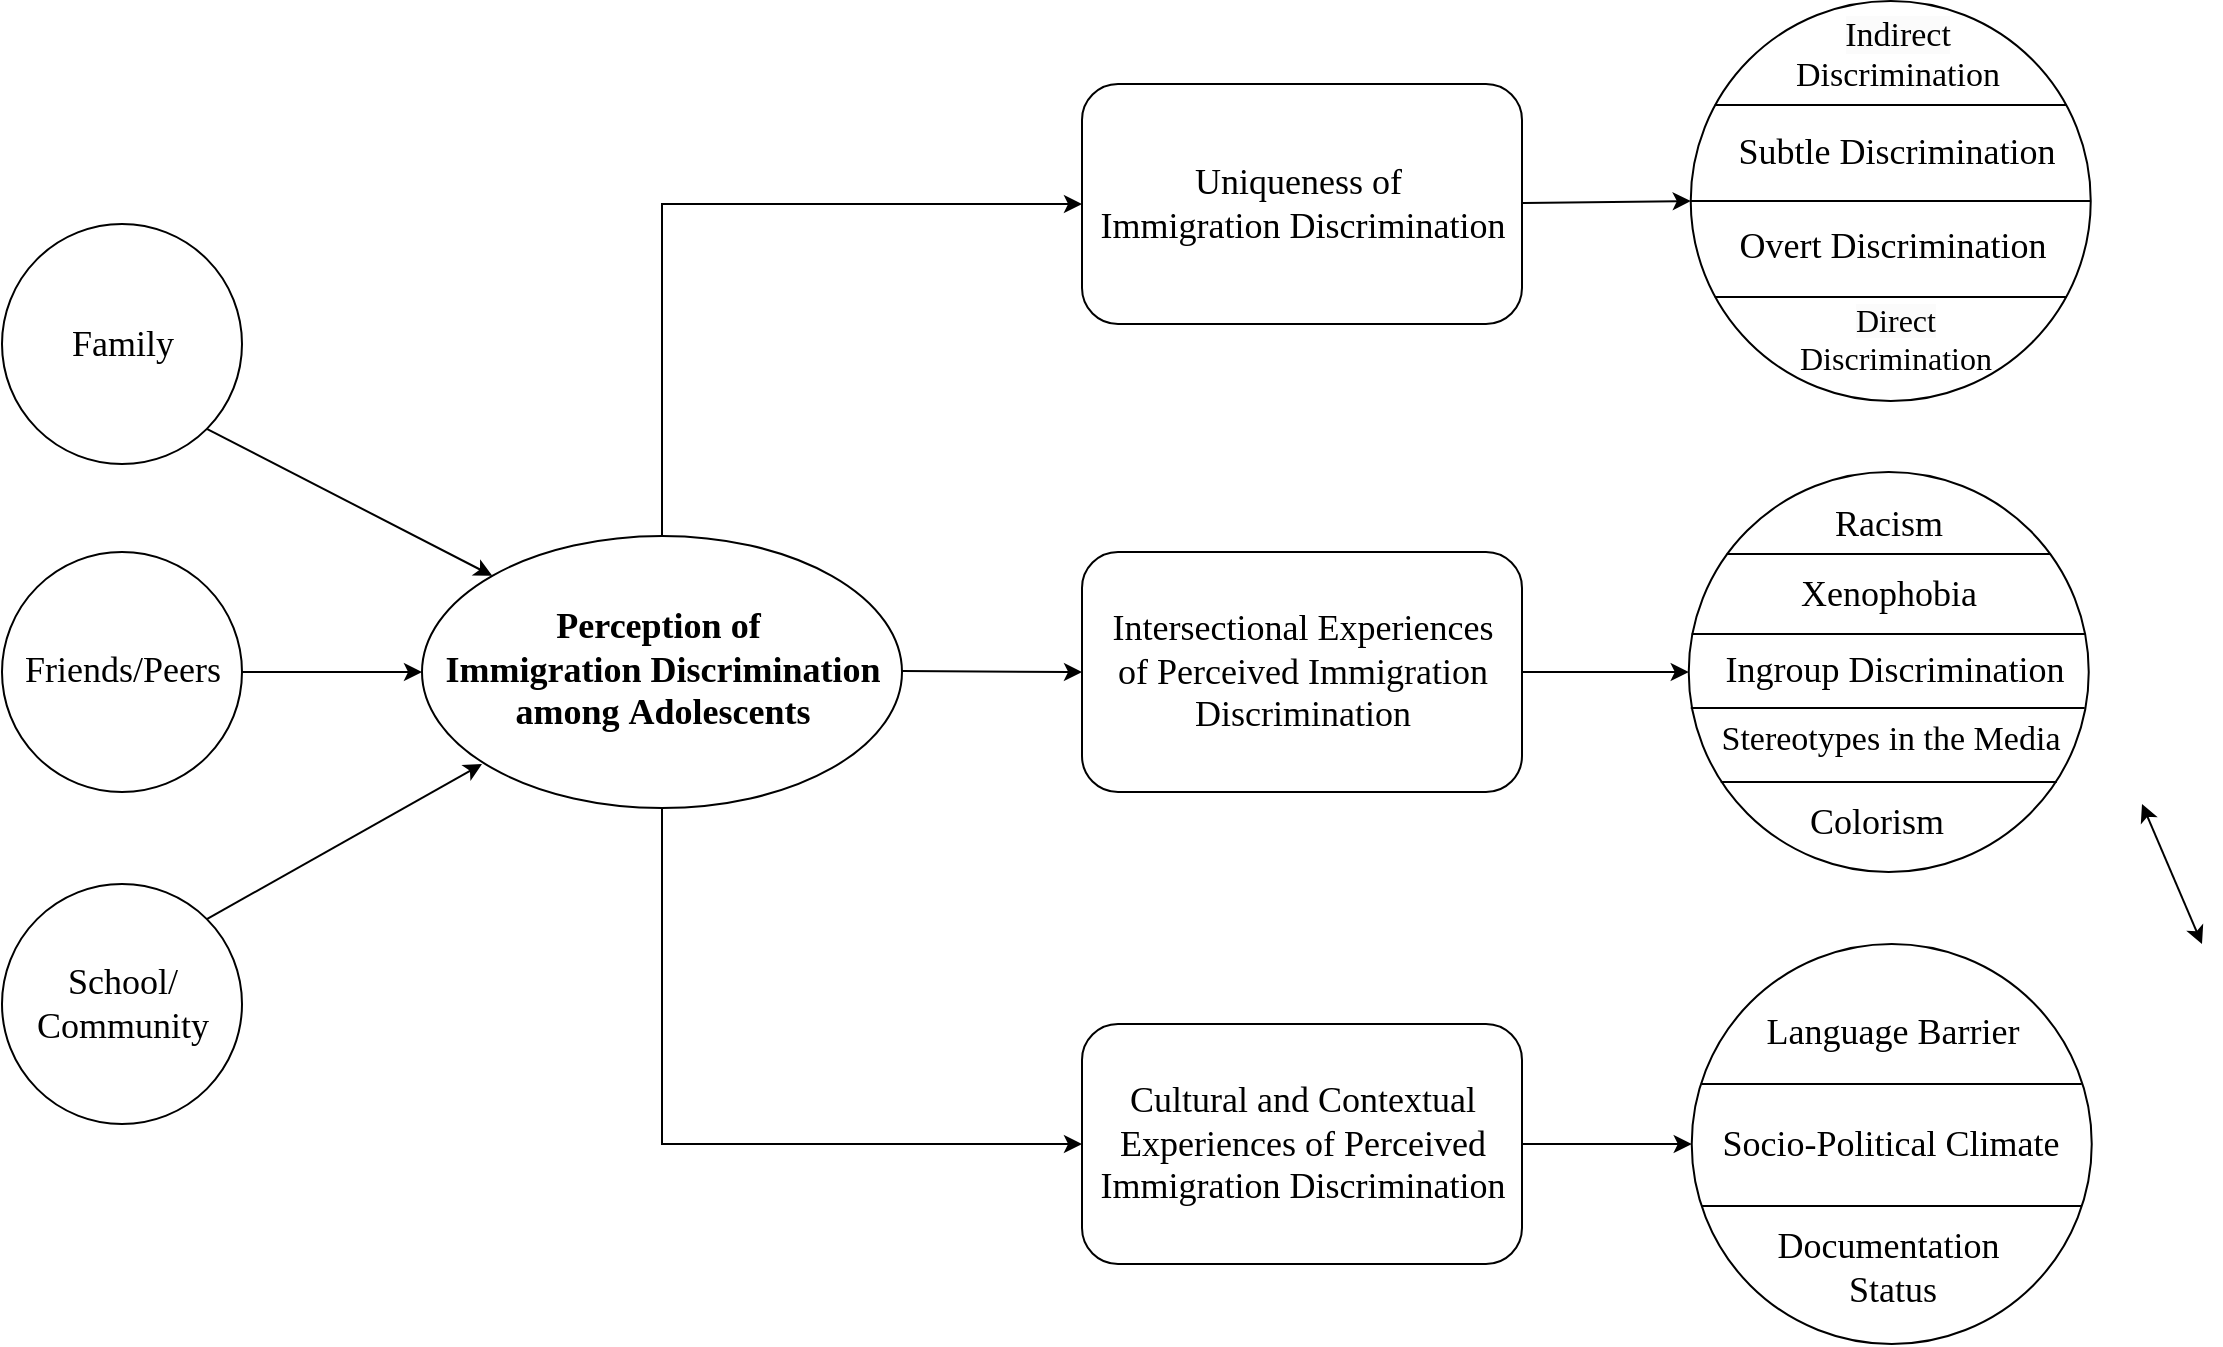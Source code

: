 <mxfile version="24.4.6" type="github">
  <diagram name="Page-1" id="T8L8l-l0xfYRDc2yPp9P">
    <mxGraphModel dx="2017" dy="1035" grid="1" gridSize="10" guides="1" tooltips="1" connect="1" arrows="1" fold="1" page="1" pageScale="1" pageWidth="1169" pageHeight="827" math="0" shadow="0">
      <root>
        <mxCell id="0" />
        <mxCell id="1" parent="0" />
        <mxCell id="K7_w2QCnUeSxzUvsQyZu-1" value="" style="ellipse;whiteSpace=wrap;html=1;" vertex="1" parent="1">
          <mxGeometry x="250" y="346" width="240" height="136" as="geometry" />
        </mxCell>
        <mxCell id="K7_w2QCnUeSxzUvsQyZu-2" value="" style="ellipse;whiteSpace=wrap;html=1;aspect=fixed;" vertex="1" parent="1">
          <mxGeometry x="40" y="190" width="120" height="120" as="geometry" />
        </mxCell>
        <mxCell id="K7_w2QCnUeSxzUvsQyZu-7" value="" style="rounded=1;whiteSpace=wrap;html=1;" vertex="1" parent="1">
          <mxGeometry x="580" y="590" width="220" height="120" as="geometry" />
        </mxCell>
        <mxCell id="K7_w2QCnUeSxzUvsQyZu-8" value="" style="ellipse;whiteSpace=wrap;html=1;aspect=fixed;" vertex="1" parent="1">
          <mxGeometry x="883.37" y="314" width="200" height="200" as="geometry" />
        </mxCell>
        <mxCell id="K7_w2QCnUeSxzUvsQyZu-9" value="" style="ellipse;whiteSpace=wrap;html=1;aspect=fixed;" vertex="1" parent="1">
          <mxGeometry x="884.37" y="78.5" width="200" height="200" as="geometry" />
        </mxCell>
        <mxCell id="K7_w2QCnUeSxzUvsQyZu-10" value="" style="ellipse;whiteSpace=wrap;html=1;aspect=fixed;" vertex="1" parent="1">
          <mxGeometry x="884.87" y="550" width="200" height="200" as="geometry" />
        </mxCell>
        <mxCell id="K7_w2QCnUeSxzUvsQyZu-11" value="" style="rounded=1;whiteSpace=wrap;html=1;" vertex="1" parent="1">
          <mxGeometry x="580" y="354" width="220" height="120" as="geometry" />
        </mxCell>
        <mxCell id="K7_w2QCnUeSxzUvsQyZu-12" value="" style="rounded=1;whiteSpace=wrap;html=1;" vertex="1" parent="1">
          <mxGeometry x="580" y="120" width="220" height="120" as="geometry" />
        </mxCell>
        <mxCell id="K7_w2QCnUeSxzUvsQyZu-13" value="" style="ellipse;whiteSpace=wrap;html=1;aspect=fixed;" vertex="1" parent="1">
          <mxGeometry x="40" y="354" width="120" height="120" as="geometry" />
        </mxCell>
        <mxCell id="K7_w2QCnUeSxzUvsQyZu-14" value="" style="ellipse;whiteSpace=wrap;html=1;aspect=fixed;" vertex="1" parent="1">
          <mxGeometry x="40" y="520" width="120" height="120" as="geometry" />
        </mxCell>
        <mxCell id="K7_w2QCnUeSxzUvsQyZu-15" value="" style="endArrow=classic;html=1;rounded=0;exitX=1;exitY=0.5;exitDx=0;exitDy=0;entryX=0;entryY=0.5;entryDx=0;entryDy=0;" edge="1" parent="1" source="K7_w2QCnUeSxzUvsQyZu-11" target="K7_w2QCnUeSxzUvsQyZu-8">
          <mxGeometry width="50" height="50" relative="1" as="geometry">
            <mxPoint x="540" y="540" as="sourcePoint" />
            <mxPoint x="870" y="414" as="targetPoint" />
          </mxGeometry>
        </mxCell>
        <mxCell id="K7_w2QCnUeSxzUvsQyZu-16" value="" style="endArrow=classic;html=1;rounded=0;exitX=1;exitY=0.5;exitDx=0;exitDy=0;entryX=0;entryY=0.5;entryDx=0;entryDy=0;" edge="1" parent="1" source="K7_w2QCnUeSxzUvsQyZu-7" target="K7_w2QCnUeSxzUvsQyZu-10">
          <mxGeometry width="50" height="50" relative="1" as="geometry">
            <mxPoint x="810" y="424" as="sourcePoint" />
            <mxPoint x="930" y="424" as="targetPoint" />
          </mxGeometry>
        </mxCell>
        <mxCell id="K7_w2QCnUeSxzUvsQyZu-17" value="" style="endArrow=classic;html=1;rounded=0;exitX=1;exitY=0.5;exitDx=0;exitDy=0;entryX=0;entryY=0.5;entryDx=0;entryDy=0;entryPerimeter=0;" edge="1" parent="1" target="K7_w2QCnUeSxzUvsQyZu-35">
          <mxGeometry width="50" height="50" relative="1" as="geometry">
            <mxPoint x="800" y="179.47" as="sourcePoint" />
            <mxPoint x="920" y="179.47" as="targetPoint" />
          </mxGeometry>
        </mxCell>
        <mxCell id="K7_w2QCnUeSxzUvsQyZu-18" value="" style="endArrow=classic;html=1;rounded=0;exitX=1;exitY=0.5;exitDx=0;exitDy=0;entryX=0;entryY=0.5;entryDx=0;entryDy=0;" edge="1" parent="1" target="K7_w2QCnUeSxzUvsQyZu-11">
          <mxGeometry width="50" height="50" relative="1" as="geometry">
            <mxPoint x="490" y="413.5" as="sourcePoint" />
            <mxPoint x="610" y="413.5" as="targetPoint" />
          </mxGeometry>
        </mxCell>
        <mxCell id="K7_w2QCnUeSxzUvsQyZu-19" value="" style="endArrow=classic;html=1;rounded=0;exitX=0.5;exitY=0;exitDx=0;exitDy=0;entryX=0;entryY=0.5;entryDx=0;entryDy=0;" edge="1" parent="1" source="K7_w2QCnUeSxzUvsQyZu-1" target="K7_w2QCnUeSxzUvsQyZu-12">
          <mxGeometry width="50" height="50" relative="1" as="geometry">
            <mxPoint x="500" y="450" as="sourcePoint" />
            <mxPoint x="550" y="400" as="targetPoint" />
            <Array as="points">
              <mxPoint x="370" y="180" />
            </Array>
          </mxGeometry>
        </mxCell>
        <mxCell id="K7_w2QCnUeSxzUvsQyZu-20" value="" style="endArrow=classic;html=1;rounded=0;exitX=0.5;exitY=1;exitDx=0;exitDy=0;entryX=0;entryY=0.5;entryDx=0;entryDy=0;" edge="1" parent="1" source="K7_w2QCnUeSxzUvsQyZu-1" target="K7_w2QCnUeSxzUvsQyZu-7">
          <mxGeometry width="50" height="50" relative="1" as="geometry">
            <mxPoint x="410" y="560" as="sourcePoint" />
            <mxPoint x="530" y="560" as="targetPoint" />
            <Array as="points">
              <mxPoint x="370" y="650" />
            </Array>
          </mxGeometry>
        </mxCell>
        <mxCell id="K7_w2QCnUeSxzUvsQyZu-22" value="" style="endArrow=classic;html=1;rounded=0;exitX=1;exitY=0.5;exitDx=0;exitDy=0;entryX=0;entryY=0.5;entryDx=0;entryDy=0;" edge="1" parent="1" source="K7_w2QCnUeSxzUvsQyZu-13" target="K7_w2QCnUeSxzUvsQyZu-1">
          <mxGeometry width="50" height="50" relative="1" as="geometry">
            <mxPoint x="330" y="470" as="sourcePoint" />
            <mxPoint x="380" y="420" as="targetPoint" />
          </mxGeometry>
        </mxCell>
        <mxCell id="K7_w2QCnUeSxzUvsQyZu-24" value="" style="endArrow=classic;html=1;rounded=0;exitX=1;exitY=0;exitDx=0;exitDy=0;" edge="1" parent="1" source="K7_w2QCnUeSxzUvsQyZu-14">
          <mxGeometry width="50" height="50" relative="1" as="geometry">
            <mxPoint x="330" y="460" as="sourcePoint" />
            <mxPoint x="280" y="460" as="targetPoint" />
          </mxGeometry>
        </mxCell>
        <mxCell id="K7_w2QCnUeSxzUvsQyZu-25" value="" style="endArrow=classic;html=1;rounded=0;exitX=1;exitY=1;exitDx=0;exitDy=0;entryX=0;entryY=0;entryDx=0;entryDy=0;" edge="1" parent="1" source="K7_w2QCnUeSxzUvsQyZu-2" target="K7_w2QCnUeSxzUvsQyZu-1">
          <mxGeometry width="50" height="50" relative="1" as="geometry">
            <mxPoint x="330" y="460" as="sourcePoint" />
            <mxPoint x="380" y="410" as="targetPoint" />
          </mxGeometry>
        </mxCell>
        <mxCell id="K7_w2QCnUeSxzUvsQyZu-26" value="&lt;font style=&quot;font-size: 18px;&quot; face=&quot;Times New Roman&quot;&gt;Perception of&amp;nbsp;&lt;/font&gt;&lt;div style=&quot;font-size: 18px;&quot;&gt;&lt;font style=&quot;font-size: 18px;&quot;&gt;&lt;font style=&quot;font-size: 18px;&quot; face=&quot;Times New Roman&quot;&gt;Immigration&amp;nbsp;&lt;/font&gt;&lt;span style=&quot;font-family: jk4Szua_Z0j4yDkiBy7d;&quot;&gt;Discrimination&lt;/span&gt;&lt;/font&gt;&lt;/div&gt;&lt;div style=&quot;font-size: 18px;&quot;&gt;&lt;font style=&quot;font-size: 18px;&quot;&gt;&lt;span style=&quot;font-family: jk4Szua_Z0j4yDkiBy7d;&quot;&gt;among&amp;nbsp;&lt;/span&gt;&lt;span style=&quot;font-family: jk4Szua_Z0j4yDkiBy7d;&quot;&gt;Adolescents&lt;/span&gt;&lt;/font&gt;&lt;/div&gt;" style="text;strokeColor=none;fillColor=none;html=1;fontSize=16;fontStyle=1;verticalAlign=middle;align=center;" vertex="1" parent="1">
          <mxGeometry x="250" y="370" width="240" height="86" as="geometry" />
        </mxCell>
        <mxCell id="K7_w2QCnUeSxzUvsQyZu-27" value="&lt;div style=&quot;font-size: 18px;&quot;&gt;&lt;font style=&quot;font-size: 18px;&quot;&gt;&lt;font face=&quot;Times New Roman&quot; style=&quot;font-size: 18px;&quot;&gt;Intersectional Experiences&lt;/font&gt;&lt;/font&gt;&lt;/div&gt;&lt;div style=&quot;font-size: 18px;&quot;&gt;&lt;font style=&quot;font-size: 18px;&quot;&gt;&lt;font face=&quot;Times New Roman&quot; style=&quot;font-size: 18px;&quot;&gt;of&amp;nbsp;&lt;/font&gt;&lt;/font&gt;&lt;font face=&quot;Times New Roman&quot;&gt;Perceived&amp;nbsp;&lt;/font&gt;&lt;font face=&quot;Times New Roman&quot;&gt;Immigration&lt;/font&gt;&lt;/div&gt;&lt;div style=&quot;font-size: 18px;&quot;&gt;&lt;span style=&quot;font-family: jk4Szua_Z0j4yDkiBy7d;&quot;&gt;Discrimination&lt;/span&gt;&lt;/div&gt;" style="text;strokeColor=none;fillColor=none;html=1;fontSize=16;fontStyle=0;verticalAlign=middle;align=center;" vertex="1" parent="1">
          <mxGeometry x="585" y="371" width="210" height="86" as="geometry" />
        </mxCell>
        <mxCell id="K7_w2QCnUeSxzUvsQyZu-28" value="&lt;font face=&quot;Times New Roman&quot; style=&quot;font-size: 18px;&quot;&gt;Family&lt;/font&gt;" style="text;strokeColor=none;fillColor=none;html=1;fontSize=16;fontStyle=0;verticalAlign=middle;align=center;" vertex="1" parent="1">
          <mxGeometry x="55" y="227" width="90" height="46" as="geometry" />
        </mxCell>
        <mxCell id="K7_w2QCnUeSxzUvsQyZu-29" value="&lt;font face=&quot;Times New Roman&quot; style=&quot;font-size: 18px;&quot;&gt;Friends/Peers&lt;/font&gt;" style="text;strokeColor=none;fillColor=none;html=1;fontSize=16;fontStyle=0;verticalAlign=middle;align=center;" vertex="1" parent="1">
          <mxGeometry x="55" y="390" width="90" height="46" as="geometry" />
        </mxCell>
        <mxCell id="K7_w2QCnUeSxzUvsQyZu-30" value="&lt;font face=&quot;Times New Roman&quot; style=&quot;font-size: 18px;&quot;&gt;School/&lt;/font&gt;&lt;div&gt;&lt;font face=&quot;Times New Roman&quot; style=&quot;font-size: 18px;&quot;&gt;Community&lt;/font&gt;&lt;/div&gt;" style="text;strokeColor=none;fillColor=none;html=1;fontSize=16;fontStyle=0;verticalAlign=middle;align=center;" vertex="1" parent="1">
          <mxGeometry x="55" y="557" width="90" height="46" as="geometry" />
        </mxCell>
        <mxCell id="K7_w2QCnUeSxzUvsQyZu-31" value="&lt;div style=&quot;font-size: 18px;&quot;&gt;&lt;font style=&quot;font-size: 18px;&quot;&gt;&lt;font face=&quot;Times New Roman&quot; style=&quot;font-size: 18px;&quot;&gt;Uniqueness&amp;nbsp;&lt;/font&gt;&lt;/font&gt;&lt;font face=&quot;Times New Roman&quot;&gt;of&lt;/font&gt;&lt;font face=&quot;Times New Roman&quot;&gt;&amp;nbsp;&lt;/font&gt;&lt;/div&gt;&lt;div style=&quot;font-size: 18px;&quot;&gt;&lt;font face=&quot;Times New Roman&quot;&gt;Immigration&amp;nbsp;&lt;/font&gt;&lt;span style=&quot;font-family: jk4Szua_Z0j4yDkiBy7d;&quot;&gt;Discrimination&lt;/span&gt;&lt;/div&gt;" style="text;strokeColor=none;fillColor=none;html=1;fontSize=16;fontStyle=0;verticalAlign=middle;align=center;" vertex="1" parent="1">
          <mxGeometry x="585" y="137" width="210" height="86" as="geometry" />
        </mxCell>
        <mxCell id="K7_w2QCnUeSxzUvsQyZu-32" value="&lt;div style=&quot;font-size: 18px;&quot;&gt;&lt;font style=&quot;font-size: 18px;&quot;&gt;&lt;font face=&quot;Times New Roman&quot; style=&quot;font-size: 18px;&quot;&gt;Cultural and Contextual&lt;/font&gt;&lt;/font&gt;&lt;/div&gt;&lt;div style=&quot;font-size: 18px;&quot;&gt;&lt;font style=&quot;font-size: 18px;&quot;&gt;&lt;font face=&quot;Times New Roman&quot; style=&quot;font-size: 18px;&quot;&gt;Experiences&amp;nbsp;&lt;/font&gt;&lt;/font&gt;&lt;font face=&quot;Times New Roman&quot;&gt;of&amp;nbsp;&lt;/font&gt;&lt;font face=&quot;Times New Roman&quot;&gt;Perceived&lt;/font&gt;&lt;/div&gt;&lt;div style=&quot;font-size: 18px;&quot;&gt;&lt;font face=&quot;Times New Roman&quot;&gt;Immigration&amp;nbsp;&lt;/font&gt;&lt;span style=&quot;font-family: jk4Szua_Z0j4yDkiBy7d;&quot;&gt;Discrimination&lt;/span&gt;&lt;/div&gt;" style="text;strokeColor=none;fillColor=none;html=1;fontSize=16;fontStyle=0;verticalAlign=middle;align=center;" vertex="1" parent="1">
          <mxGeometry x="585" y="607" width="210" height="86" as="geometry" />
        </mxCell>
        <mxCell id="K7_w2QCnUeSxzUvsQyZu-35" value="" style="line;strokeWidth=1;html=1;" vertex="1" parent="1">
          <mxGeometry x="884.37" y="173.5" width="200" height="10" as="geometry" />
        </mxCell>
        <mxCell id="K7_w2QCnUeSxzUvsQyZu-37" value="" style="line;strokeWidth=1;html=1;" vertex="1" parent="1">
          <mxGeometry x="896.37" y="125.5" width="176" height="10" as="geometry" />
        </mxCell>
        <mxCell id="K7_w2QCnUeSxzUvsQyZu-38" value="" style="line;strokeWidth=1;html=1;" vertex="1" parent="1">
          <mxGeometry x="896.37" y="221.5" width="176" height="10" as="geometry" />
        </mxCell>
        <mxCell id="K7_w2QCnUeSxzUvsQyZu-40" value="" style="line;strokeWidth=1;html=1;" vertex="1" parent="1">
          <mxGeometry x="889.87" y="676" width="190" height="10" as="geometry" />
        </mxCell>
        <mxCell id="K7_w2QCnUeSxzUvsQyZu-41" value="" style="line;strokeWidth=1;html=1;" vertex="1" parent="1">
          <mxGeometry x="884.37" y="427" width="197" height="10" as="geometry" />
        </mxCell>
        <mxCell id="K7_w2QCnUeSxzUvsQyZu-42" value="" style="line;strokeWidth=1;html=1;" vertex="1" parent="1">
          <mxGeometry x="889.87" y="615" width="190" height="10" as="geometry" />
        </mxCell>
        <mxCell id="K7_w2QCnUeSxzUvsQyZu-43" value="&lt;font face=&quot;Times New Roman&quot; style=&quot;font-size: 18px;&quot;&gt;Socio-Political Climate&lt;/font&gt;" style="text;strokeColor=none;fillColor=none;html=1;fontSize=16;fontStyle=0;verticalAlign=middle;align=center;" vertex="1" parent="1">
          <mxGeometry x="896.62" y="627" width="175.5" height="46" as="geometry" />
        </mxCell>
        <mxCell id="K7_w2QCnUeSxzUvsQyZu-44" value="&lt;font face=&quot;Times New Roman&quot; style=&quot;font-size: 18px;&quot;&gt;Language Barrier&lt;/font&gt;" style="text;strokeColor=none;fillColor=none;html=1;fontSize=16;fontStyle=0;verticalAlign=middle;align=center;" vertex="1" parent="1">
          <mxGeometry x="897.37" y="571" width="175.5" height="46" as="geometry" />
        </mxCell>
        <mxCell id="K7_w2QCnUeSxzUvsQyZu-45" value="&lt;font face=&quot;Times New Roman&quot; style=&quot;font-size: 18px;&quot;&gt;Documentation&amp;nbsp;&lt;/font&gt;&lt;div&gt;&lt;font face=&quot;Times New Roman&quot; style=&quot;font-size: 18px;&quot;&gt;Status&lt;/font&gt;&lt;/div&gt;" style="text;strokeColor=none;fillColor=none;html=1;fontSize=16;fontStyle=0;verticalAlign=middle;align=center;" vertex="1" parent="1">
          <mxGeometry x="897.37" y="689" width="175.5" height="46" as="geometry" />
        </mxCell>
        <mxCell id="K7_w2QCnUeSxzUvsQyZu-46" value="&lt;font face=&quot;Times New Roman&quot; style=&quot;font-size: 18px;&quot;&gt;Overt Discrimination&lt;/font&gt;" style="text;strokeColor=none;fillColor=none;html=1;fontSize=16;fontStyle=0;verticalAlign=middle;align=center;" vertex="1" parent="1">
          <mxGeometry x="896.87" y="180.5" width="175.5" height="41" as="geometry" />
        </mxCell>
        <mxCell id="K7_w2QCnUeSxzUvsQyZu-47" value="&lt;span style=&quot;caret-color: rgb(0, 0, 0); color: rgb(0, 0, 0); font-family: &amp;quot;Times New Roman&amp;quot;; font-style: normal; font-variant-caps: normal; font-weight: 400; letter-spacing: normal; text-indent: 0px; text-transform: none; white-space: nowrap; word-spacing: 0px; -webkit-text-stroke-width: 0px; background-color: rgb(251, 251, 251); text-decoration: none; float: none; display: inline !important; font-size: 16px;&quot;&gt;&lt;font style=&quot;font-size: 16px;&quot;&gt;Direct&lt;/font&gt;&lt;/span&gt;&lt;div&gt;&lt;span style=&quot;font-size: 16px; font-family: &amp;quot;Times New Roman&amp;quot;; white-space: nowrap;&quot;&gt;Discrimination&lt;/span&gt;&lt;/div&gt;" style="text;whiteSpace=wrap;html=1;align=center;" vertex="1" parent="1">
          <mxGeometry x="892.37" y="221.5" width="190" height="60" as="geometry" />
        </mxCell>
        <mxCell id="K7_w2QCnUeSxzUvsQyZu-48" value="&lt;font face=&quot;Times New Roman&quot; style=&quot;font-size: 18px;&quot;&gt;Subtle Discrimination&lt;/font&gt;" style="text;strokeColor=none;fillColor=none;html=1;fontSize=16;fontStyle=0;verticalAlign=middle;align=center;" vertex="1" parent="1">
          <mxGeometry x="899.62" y="133.5" width="175.5" height="41" as="geometry" />
        </mxCell>
        <mxCell id="K7_w2QCnUeSxzUvsQyZu-49" value="&lt;span style=&quot;caret-color: rgb(0, 0, 0); color: rgb(0, 0, 0); font-family: &amp;quot;Times New Roman&amp;quot;; font-style: normal; font-variant-caps: normal; font-weight: 400; letter-spacing: normal; text-indent: 0px; text-transform: none; white-space: nowrap; word-spacing: 0px; -webkit-text-stroke-width: 0px; background-color: rgb(251, 251, 251); text-decoration: none; float: none; display: inline !important; font-size: 17px;&quot;&gt;&lt;font style=&quot;font-size: 17px;&quot;&gt;Indirect&lt;/font&gt;&lt;/span&gt;&lt;div style=&quot;font-size: 17px;&quot;&gt;&lt;span style=&quot;font-family: &amp;quot;Times New Roman&amp;quot;; white-space: nowrap;&quot;&gt;&lt;font style=&quot;font-size: 17px;&quot;&gt;Discrimination&lt;/font&gt;&lt;/span&gt;&lt;/div&gt;" style="text;whiteSpace=wrap;html=1;align=center;" vertex="1" parent="1">
          <mxGeometry x="892.37" y="78.5" width="192" height="60" as="geometry" />
        </mxCell>
        <mxCell id="K7_w2QCnUeSxzUvsQyZu-50" value="" style="line;strokeWidth=1;html=1;" vertex="1" parent="1">
          <mxGeometry x="884.87" y="390" width="197" height="10" as="geometry" />
        </mxCell>
        <mxCell id="K7_w2QCnUeSxzUvsQyZu-51" value="" style="line;strokeWidth=1;html=1;" vertex="1" parent="1">
          <mxGeometry x="899.37" y="464" width="168" height="10" as="geometry" />
        </mxCell>
        <mxCell id="K7_w2QCnUeSxzUvsQyZu-52" value="" style="line;strokeWidth=1;html=1;" vertex="1" parent="1">
          <mxGeometry x="902.37" y="350" width="162" height="10" as="geometry" />
        </mxCell>
        <mxCell id="K7_w2QCnUeSxzUvsQyZu-53" value="&lt;font face=&quot;Times New Roman&quot; style=&quot;font-size: 18px;&quot;&gt;Racism&lt;/font&gt;" style="text;strokeColor=none;fillColor=none;html=1;fontSize=16;fontStyle=0;verticalAlign=middle;align=center;" vertex="1" parent="1">
          <mxGeometry x="938.87" y="319" width="88" height="41" as="geometry" />
        </mxCell>
        <mxCell id="K7_w2QCnUeSxzUvsQyZu-54" value="&lt;font face=&quot;Times New Roman&quot; style=&quot;font-size: 18px;&quot;&gt;Xenophobia&lt;/font&gt;" style="text;strokeColor=none;fillColor=none;html=1;fontSize=16;fontStyle=0;verticalAlign=middle;align=center;" vertex="1" parent="1">
          <mxGeometry x="938.87" y="354" width="88" height="41" as="geometry" />
        </mxCell>
        <mxCell id="K7_w2QCnUeSxzUvsQyZu-55" value="&lt;font face=&quot;Times New Roman&quot; style=&quot;font-size: 18px;&quot;&gt;Ingroup Discrimination&lt;/font&gt;" style="text;strokeColor=none;fillColor=none;html=1;fontSize=16;fontStyle=0;verticalAlign=middle;align=center;" vertex="1" parent="1">
          <mxGeometry x="890.87" y="392.5" width="191" height="41" as="geometry" />
        </mxCell>
        <mxCell id="K7_w2QCnUeSxzUvsQyZu-56" value="&lt;font style=&quot;font-size: 17px;&quot; face=&quot;Times New Roman&quot;&gt;Stereotypes in the Media&lt;/font&gt;" style="text;strokeColor=none;fillColor=none;html=1;fontSize=17;fontStyle=0;verticalAlign=middle;align=center;" vertex="1" parent="1">
          <mxGeometry x="883.62" y="427" width="200" height="41" as="geometry" />
        </mxCell>
        <mxCell id="K7_w2QCnUeSxzUvsQyZu-57" value="&lt;font face=&quot;Times New Roman&quot; style=&quot;font-size: 18px;&quot;&gt;Colorism&lt;/font&gt;" style="text;strokeColor=none;fillColor=none;html=1;fontSize=16;fontStyle=0;verticalAlign=middle;align=center;" vertex="1" parent="1">
          <mxGeometry x="933.37" y="468" width="88" height="41" as="geometry" />
        </mxCell>
        <mxCell id="K7_w2QCnUeSxzUvsQyZu-58" value="" style="endArrow=classic;startArrow=classic;html=1;rounded=0;" edge="1" parent="1">
          <mxGeometry width="50" height="50" relative="1" as="geometry">
            <mxPoint x="1110" y="480" as="sourcePoint" />
            <mxPoint x="1140" y="550" as="targetPoint" />
          </mxGeometry>
        </mxCell>
      </root>
    </mxGraphModel>
  </diagram>
</mxfile>
